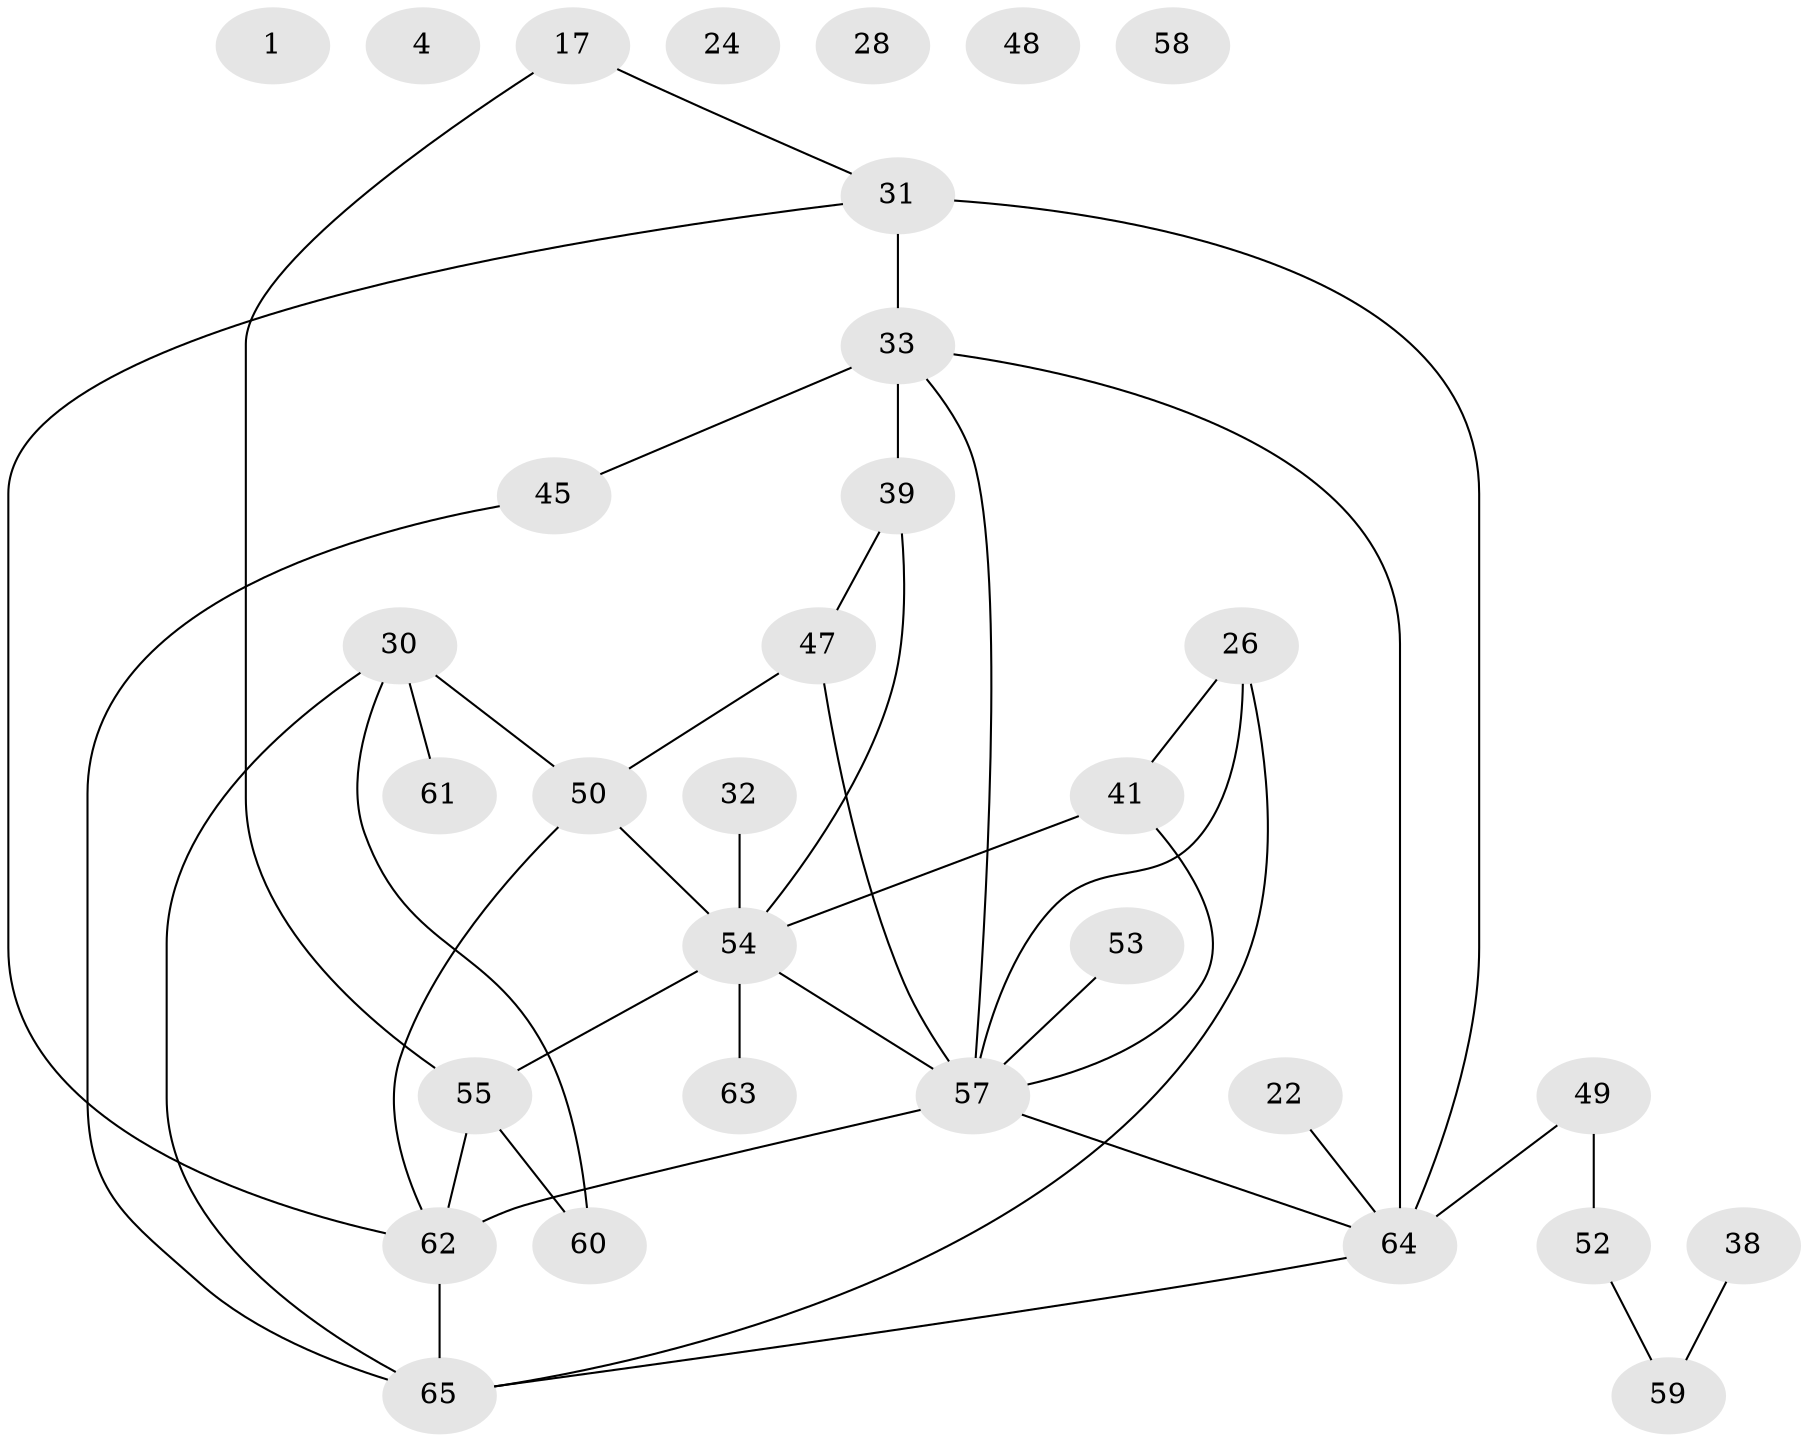 // original degree distribution, {0: 0.07692307692307693, 2: 0.23076923076923078, 4: 0.16923076923076924, 3: 0.2153846153846154, 8: 0.015384615384615385, 1: 0.12307692307692308, 5: 0.12307692307692308, 6: 0.046153846153846156}
// Generated by graph-tools (version 1.1) at 2025/39/03/09/25 04:39:42]
// undirected, 32 vertices, 41 edges
graph export_dot {
graph [start="1"]
  node [color=gray90,style=filled];
  1;
  4;
  17;
  22;
  24 [super="+15"];
  26;
  28;
  30;
  31 [super="+18"];
  32;
  33 [super="+13"];
  38;
  39 [super="+5"];
  41 [super="+12"];
  45;
  47 [super="+40"];
  48;
  49;
  50 [super="+27"];
  52;
  53 [super="+23+2+44"];
  54 [super="+11+34"];
  55;
  57 [super="+29+8+51+46+42"];
  58;
  59;
  60;
  61;
  62 [super="+35+36+43"];
  63;
  64 [super="+7"];
  65 [super="+9+56+37"];
  17 -- 31;
  17 -- 55;
  22 -- 64;
  26 -- 41 [weight=2];
  26 -- 65 [weight=2];
  26 -- 57;
  30 -- 50;
  30 -- 60;
  30 -- 61;
  30 -- 65;
  31 -- 64 [weight=3];
  31 -- 33;
  31 -- 62 [weight=2];
  32 -- 54 [weight=2];
  33 -- 45 [weight=2];
  33 -- 64;
  33 -- 39;
  33 -- 57;
  38 -- 59;
  39 -- 54 [weight=2];
  39 -- 47;
  41 -- 54;
  41 -- 57 [weight=2];
  45 -- 65 [weight=2];
  47 -- 50;
  47 -- 57;
  49 -- 52;
  49 -- 64 [weight=2];
  50 -- 54 [weight=2];
  50 -- 62 [weight=2];
  52 -- 59;
  53 -- 57 [weight=2];
  54 -- 63;
  54 -- 55;
  54 -- 57 [weight=2];
  55 -- 60;
  55 -- 62;
  57 -- 64 [weight=3];
  57 -- 62 [weight=4];
  62 -- 65 [weight=2];
  64 -- 65;
}
